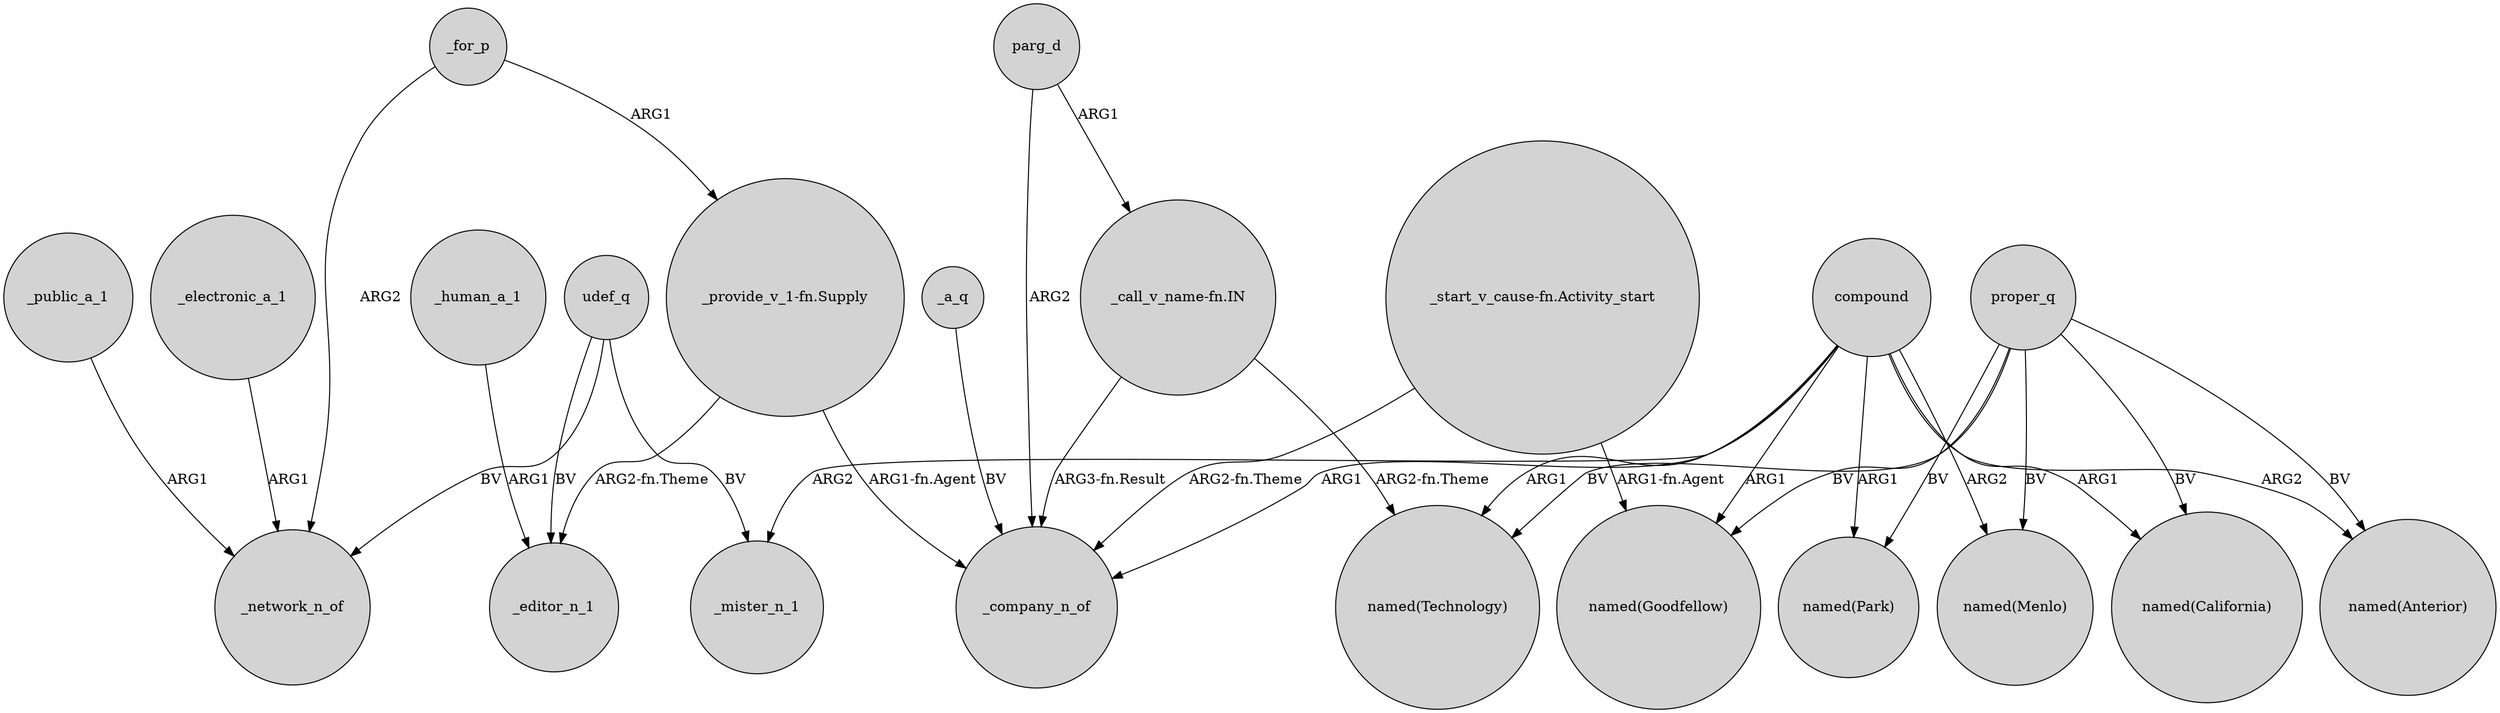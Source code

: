 digraph {
	node [shape=circle style=filled]
	"_provide_v_1-fn.Supply" -> _company_n_of [label="ARG1-fn.Agent"]
	"_call_v_name-fn.IN" -> "named(Technology)" [label="ARG2-fn.Theme"]
	compound -> _mister_n_1 [label=ARG2]
	compound -> "named(Technology)" [label=ARG1]
	udef_q -> _mister_n_1 [label=BV]
	proper_q -> "named(California)" [label=BV]
	"_start_v_cause-fn.Activity_start" -> _company_n_of [label="ARG2-fn.Theme"]
	proper_q -> "named(Park)" [label=BV]
	compound -> _company_n_of [label=ARG1]
	parg_d -> "_call_v_name-fn.IN" [label=ARG1]
	proper_q -> "named(Goodfellow)" [label=BV]
	proper_q -> "named(Anterior)" [label=BV]
	compound -> "named(Goodfellow)" [label=ARG1]
	compound -> "named(California)" [label=ARG1]
	parg_d -> _company_n_of [label=ARG2]
	"_provide_v_1-fn.Supply" -> _editor_n_1 [label="ARG2-fn.Theme"]
	_electronic_a_1 -> _network_n_of [label=ARG1]
	proper_q -> "named(Menlo)" [label=BV]
	_a_q -> _company_n_of [label=BV]
	compound -> "named(Anterior)" [label=ARG2]
	_human_a_1 -> _editor_n_1 [label=ARG1]
	"_call_v_name-fn.IN" -> _company_n_of [label="ARG3-fn.Result"]
	_for_p -> _network_n_of [label=ARG2]
	_public_a_1 -> _network_n_of [label=ARG1]
	udef_q -> _editor_n_1 [label=BV]
	_for_p -> "_provide_v_1-fn.Supply" [label=ARG1]
	proper_q -> "named(Technology)" [label=BV]
	compound -> "named(Park)" [label=ARG1]
	"_start_v_cause-fn.Activity_start" -> "named(Goodfellow)" [label="ARG1-fn.Agent"]
	udef_q -> _network_n_of [label=BV]
	compound -> "named(Menlo)" [label=ARG2]
}
